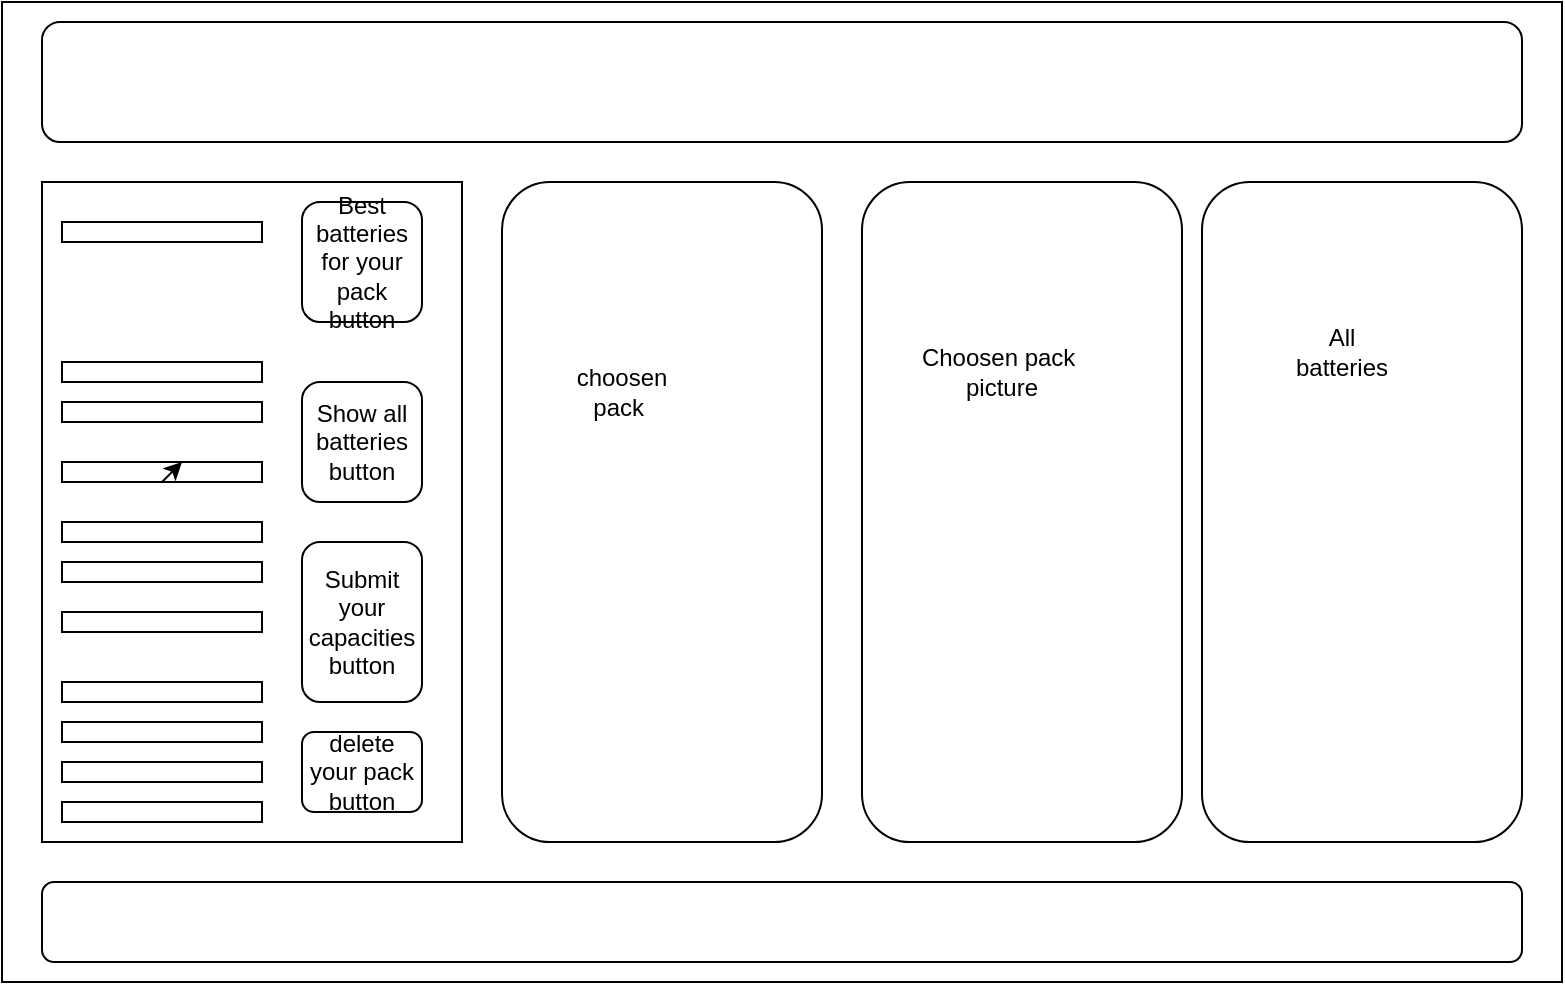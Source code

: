 <mxfile>
    <diagram id="wAb8DOk2PQ-s1-UBDpmA" name="Page-1">
        <mxGraphModel dx="335" dy="592" grid="1" gridSize="10" guides="1" tooltips="1" connect="1" arrows="1" fold="1" page="1" pageScale="1" pageWidth="850" pageHeight="1100" math="0" shadow="0">
            <root>
                <mxCell id="0"/>
                <mxCell id="1" parent="0"/>
                <mxCell id="2" value="" style="rounded=0;whiteSpace=wrap;html=1;" parent="1" vertex="1">
                    <mxGeometry x="20" y="90" width="780" height="490" as="geometry"/>
                </mxCell>
                <mxCell id="3" value="" style="rounded=1;whiteSpace=wrap;html=1;" parent="1" vertex="1">
                    <mxGeometry x="40" y="100" width="740" height="60" as="geometry"/>
                </mxCell>
                <mxCell id="5" value="" style="rounded=1;whiteSpace=wrap;html=1;" parent="1" vertex="1">
                    <mxGeometry x="620" y="180" width="160" height="330" as="geometry"/>
                </mxCell>
                <mxCell id="6" value="" style="rounded=1;whiteSpace=wrap;html=1;" parent="1" vertex="1">
                    <mxGeometry x="270" y="180" width="160" height="330" as="geometry"/>
                </mxCell>
                <mxCell id="7" value="" style="rounded=1;whiteSpace=wrap;html=1;" parent="1" vertex="1">
                    <mxGeometry x="450" y="180" width="160" height="330" as="geometry"/>
                </mxCell>
                <mxCell id="8" value="" style="rounded=1;whiteSpace=wrap;html=1;" parent="1" vertex="1">
                    <mxGeometry x="40" y="530" width="740" height="40" as="geometry"/>
                </mxCell>
                <mxCell id="9" value="" style="rounded=0;whiteSpace=wrap;html=1;" parent="1" vertex="1">
                    <mxGeometry x="40" y="180" width="210" height="330" as="geometry"/>
                </mxCell>
                <mxCell id="10" value="Choosen pack&amp;nbsp;&lt;br&gt;picture" style="text;html=1;strokeColor=none;fillColor=none;align=center;verticalAlign=middle;whiteSpace=wrap;rounded=0;" parent="1" vertex="1">
                    <mxGeometry x="470" y="200" width="100" height="150" as="geometry"/>
                </mxCell>
                <mxCell id="11" value="choosen pack&amp;nbsp;" style="text;html=1;strokeColor=none;fillColor=none;align=center;verticalAlign=middle;whiteSpace=wrap;rounded=0;" parent="1" vertex="1">
                    <mxGeometry x="300" y="240" width="60" height="90" as="geometry"/>
                </mxCell>
                <mxCell id="12" value="All batteries" style="text;html=1;strokeColor=none;fillColor=none;align=center;verticalAlign=middle;whiteSpace=wrap;rounded=0;" parent="1" vertex="1">
                    <mxGeometry x="660" y="220" width="60" height="90" as="geometry"/>
                </mxCell>
                <mxCell id="13" value="" style="rounded=0;whiteSpace=wrap;html=1;" parent="1" vertex="1">
                    <mxGeometry x="50" y="270" width="100" height="10" as="geometry"/>
                </mxCell>
                <mxCell id="14" value="" style="rounded=0;whiteSpace=wrap;html=1;" parent="1" vertex="1">
                    <mxGeometry x="50" y="290" width="100" height="10" as="geometry"/>
                </mxCell>
                <mxCell id="15" value="" style="rounded=0;whiteSpace=wrap;html=1;" parent="1" vertex="1">
                    <mxGeometry x="50" y="320" width="100" height="10" as="geometry"/>
                </mxCell>
                <mxCell id="16" value="" style="rounded=0;whiteSpace=wrap;html=1;" parent="1" vertex="1">
                    <mxGeometry x="50" y="470" width="100" height="10" as="geometry"/>
                </mxCell>
                <mxCell id="17" value="" style="rounded=0;whiteSpace=wrap;html=1;" parent="1" vertex="1">
                    <mxGeometry x="50" y="395" width="100" height="10" as="geometry"/>
                </mxCell>
                <mxCell id="18" value="" style="rounded=0;whiteSpace=wrap;html=1;" parent="1" vertex="1">
                    <mxGeometry x="50" y="350" width="100" height="10" as="geometry"/>
                </mxCell>
                <mxCell id="19" value="" style="rounded=0;whiteSpace=wrap;html=1;" parent="1" vertex="1">
                    <mxGeometry x="50" y="370" width="100" height="10" as="geometry"/>
                </mxCell>
                <mxCell id="20" value="" style="rounded=0;whiteSpace=wrap;html=1;" parent="1" vertex="1">
                    <mxGeometry x="50" y="430" width="100" height="10" as="geometry"/>
                </mxCell>
                <mxCell id="21" value="" style="rounded=0;whiteSpace=wrap;html=1;" parent="1" vertex="1">
                    <mxGeometry x="50" y="450" width="100" height="10" as="geometry"/>
                </mxCell>
                <mxCell id="22" value="" style="rounded=0;whiteSpace=wrap;html=1;" parent="1" vertex="1">
                    <mxGeometry x="50" y="490" width="100" height="10" as="geometry"/>
                </mxCell>
                <mxCell id="27" value="Submit your capacities button" style="rounded=1;whiteSpace=wrap;html=1;" parent="1" vertex="1">
                    <mxGeometry x="170" y="360" width="60" height="80" as="geometry"/>
                </mxCell>
                <mxCell id="28" value="" style="rounded=0;whiteSpace=wrap;html=1;" parent="1" vertex="1">
                    <mxGeometry x="50" y="200" width="100" height="10" as="geometry"/>
                </mxCell>
                <mxCell id="31" value="delete your pack button" style="rounded=1;whiteSpace=wrap;html=1;" parent="1" vertex="1">
                    <mxGeometry x="170" y="455" width="60" height="40" as="geometry"/>
                </mxCell>
                <mxCell id="32" value="Best batteries for your pack button" style="rounded=1;whiteSpace=wrap;html=1;" parent="1" vertex="1">
                    <mxGeometry x="170" y="190" width="60" height="60" as="geometry"/>
                </mxCell>
                <mxCell id="34" value="Show all batteries button" style="rounded=1;whiteSpace=wrap;html=1;" parent="1" vertex="1">
                    <mxGeometry x="170" y="280" width="60" height="60" as="geometry"/>
                </mxCell>
                <mxCell id="35" style="edgeStyle=none;html=1;exitX=0.5;exitY=1;exitDx=0;exitDy=0;entryX=0.6;entryY=0;entryDx=0;entryDy=0;entryPerimeter=0;" edge="1" parent="1" source="15" target="15">
                    <mxGeometry relative="1" as="geometry"/>
                </mxCell>
            </root>
        </mxGraphModel>
    </diagram>
</mxfile>